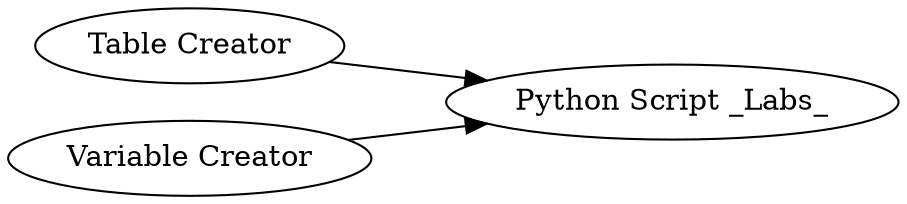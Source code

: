 digraph {
	6 -> 7
	5 -> 7
	5 [label="Variable Creator"]
	7 [label="Python Script _Labs_"]
	6 [label="Table Creator"]
	rankdir=LR
}
